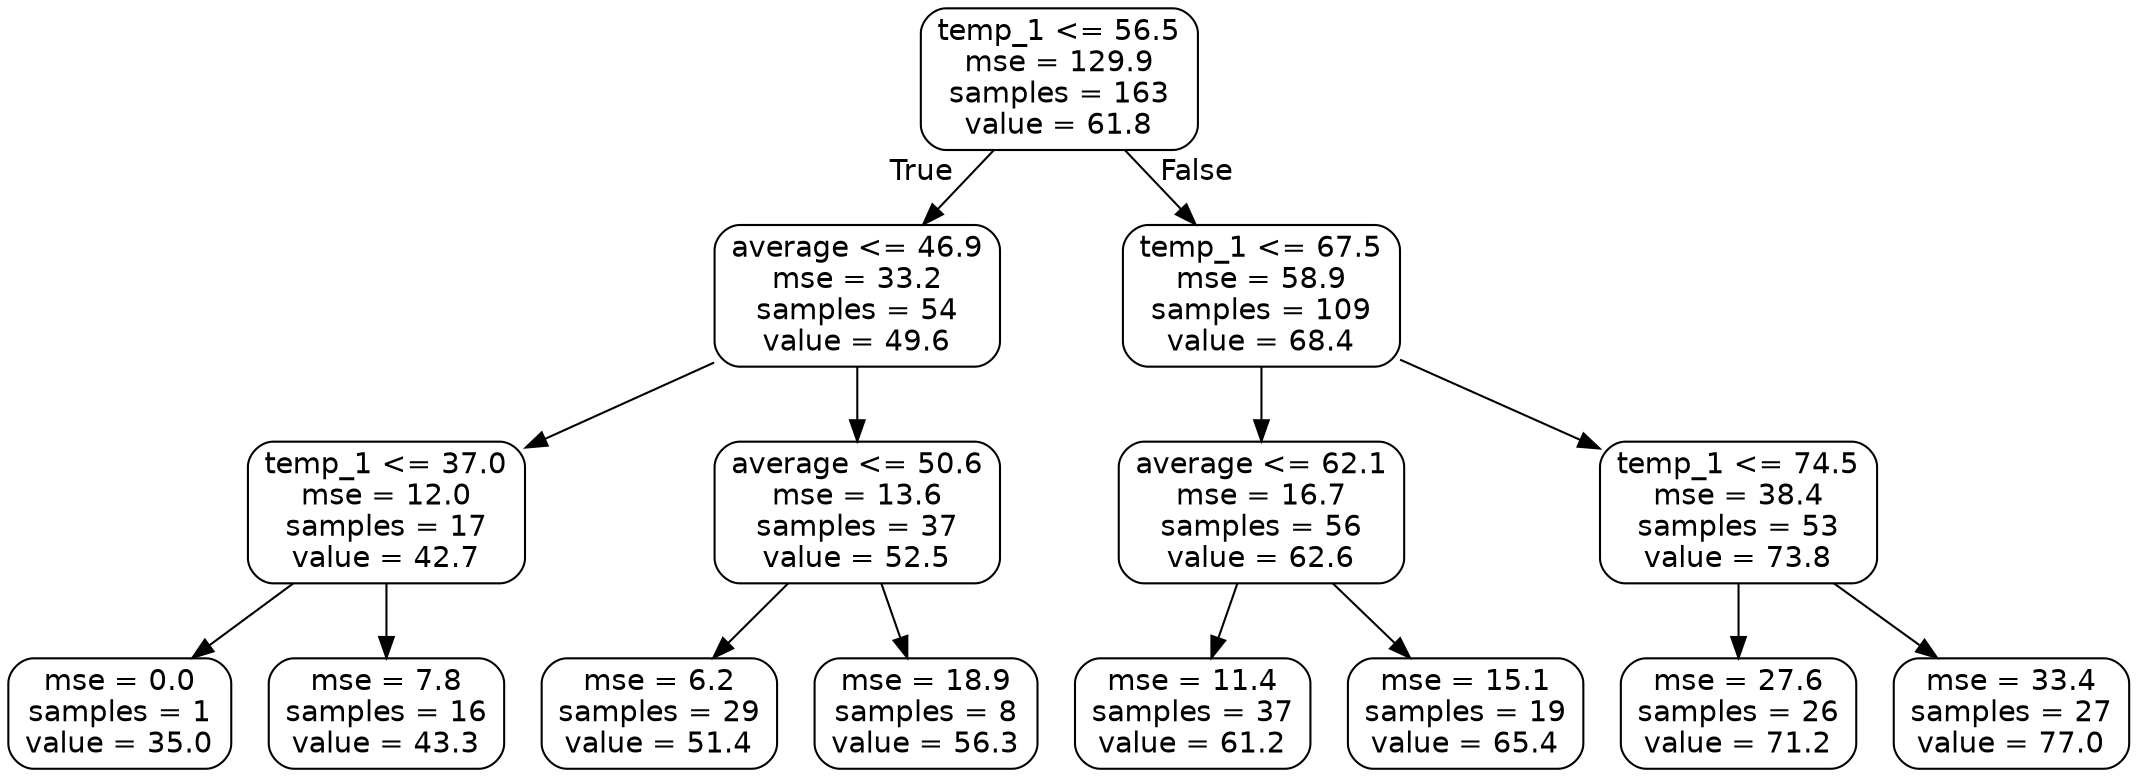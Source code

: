 digraph Tree {
node [shape=box, style="rounded", color="black", fontname=helvetica] ;
edge [fontname=helvetica] ;
0 [label="temp_1 <= 56.5\nmse = 129.9\nsamples = 163\nvalue = 61.8"] ;
1 [label="average <= 46.9\nmse = 33.2\nsamples = 54\nvalue = 49.6"] ;
0 -> 1 [labeldistance=2.5, labelangle=45, headlabel="True"] ;
2 [label="temp_1 <= 37.0\nmse = 12.0\nsamples = 17\nvalue = 42.7"] ;
1 -> 2 ;
3 [label="mse = 0.0\nsamples = 1\nvalue = 35.0"] ;
2 -> 3 ;
4 [label="mse = 7.8\nsamples = 16\nvalue = 43.3"] ;
2 -> 4 ;
5 [label="average <= 50.6\nmse = 13.6\nsamples = 37\nvalue = 52.5"] ;
1 -> 5 ;
6 [label="mse = 6.2\nsamples = 29\nvalue = 51.4"] ;
5 -> 6 ;
7 [label="mse = 18.9\nsamples = 8\nvalue = 56.3"] ;
5 -> 7 ;
8 [label="temp_1 <= 67.5\nmse = 58.9\nsamples = 109\nvalue = 68.4"] ;
0 -> 8 [labeldistance=2.5, labelangle=-45, headlabel="False"] ;
9 [label="average <= 62.1\nmse = 16.7\nsamples = 56\nvalue = 62.6"] ;
8 -> 9 ;
10 [label="mse = 11.4\nsamples = 37\nvalue = 61.2"] ;
9 -> 10 ;
11 [label="mse = 15.1\nsamples = 19\nvalue = 65.4"] ;
9 -> 11 ;
12 [label="temp_1 <= 74.5\nmse = 38.4\nsamples = 53\nvalue = 73.8"] ;
8 -> 12 ;
13 [label="mse = 27.6\nsamples = 26\nvalue = 71.2"] ;
12 -> 13 ;
14 [label="mse = 33.4\nsamples = 27\nvalue = 77.0"] ;
12 -> 14 ;
}